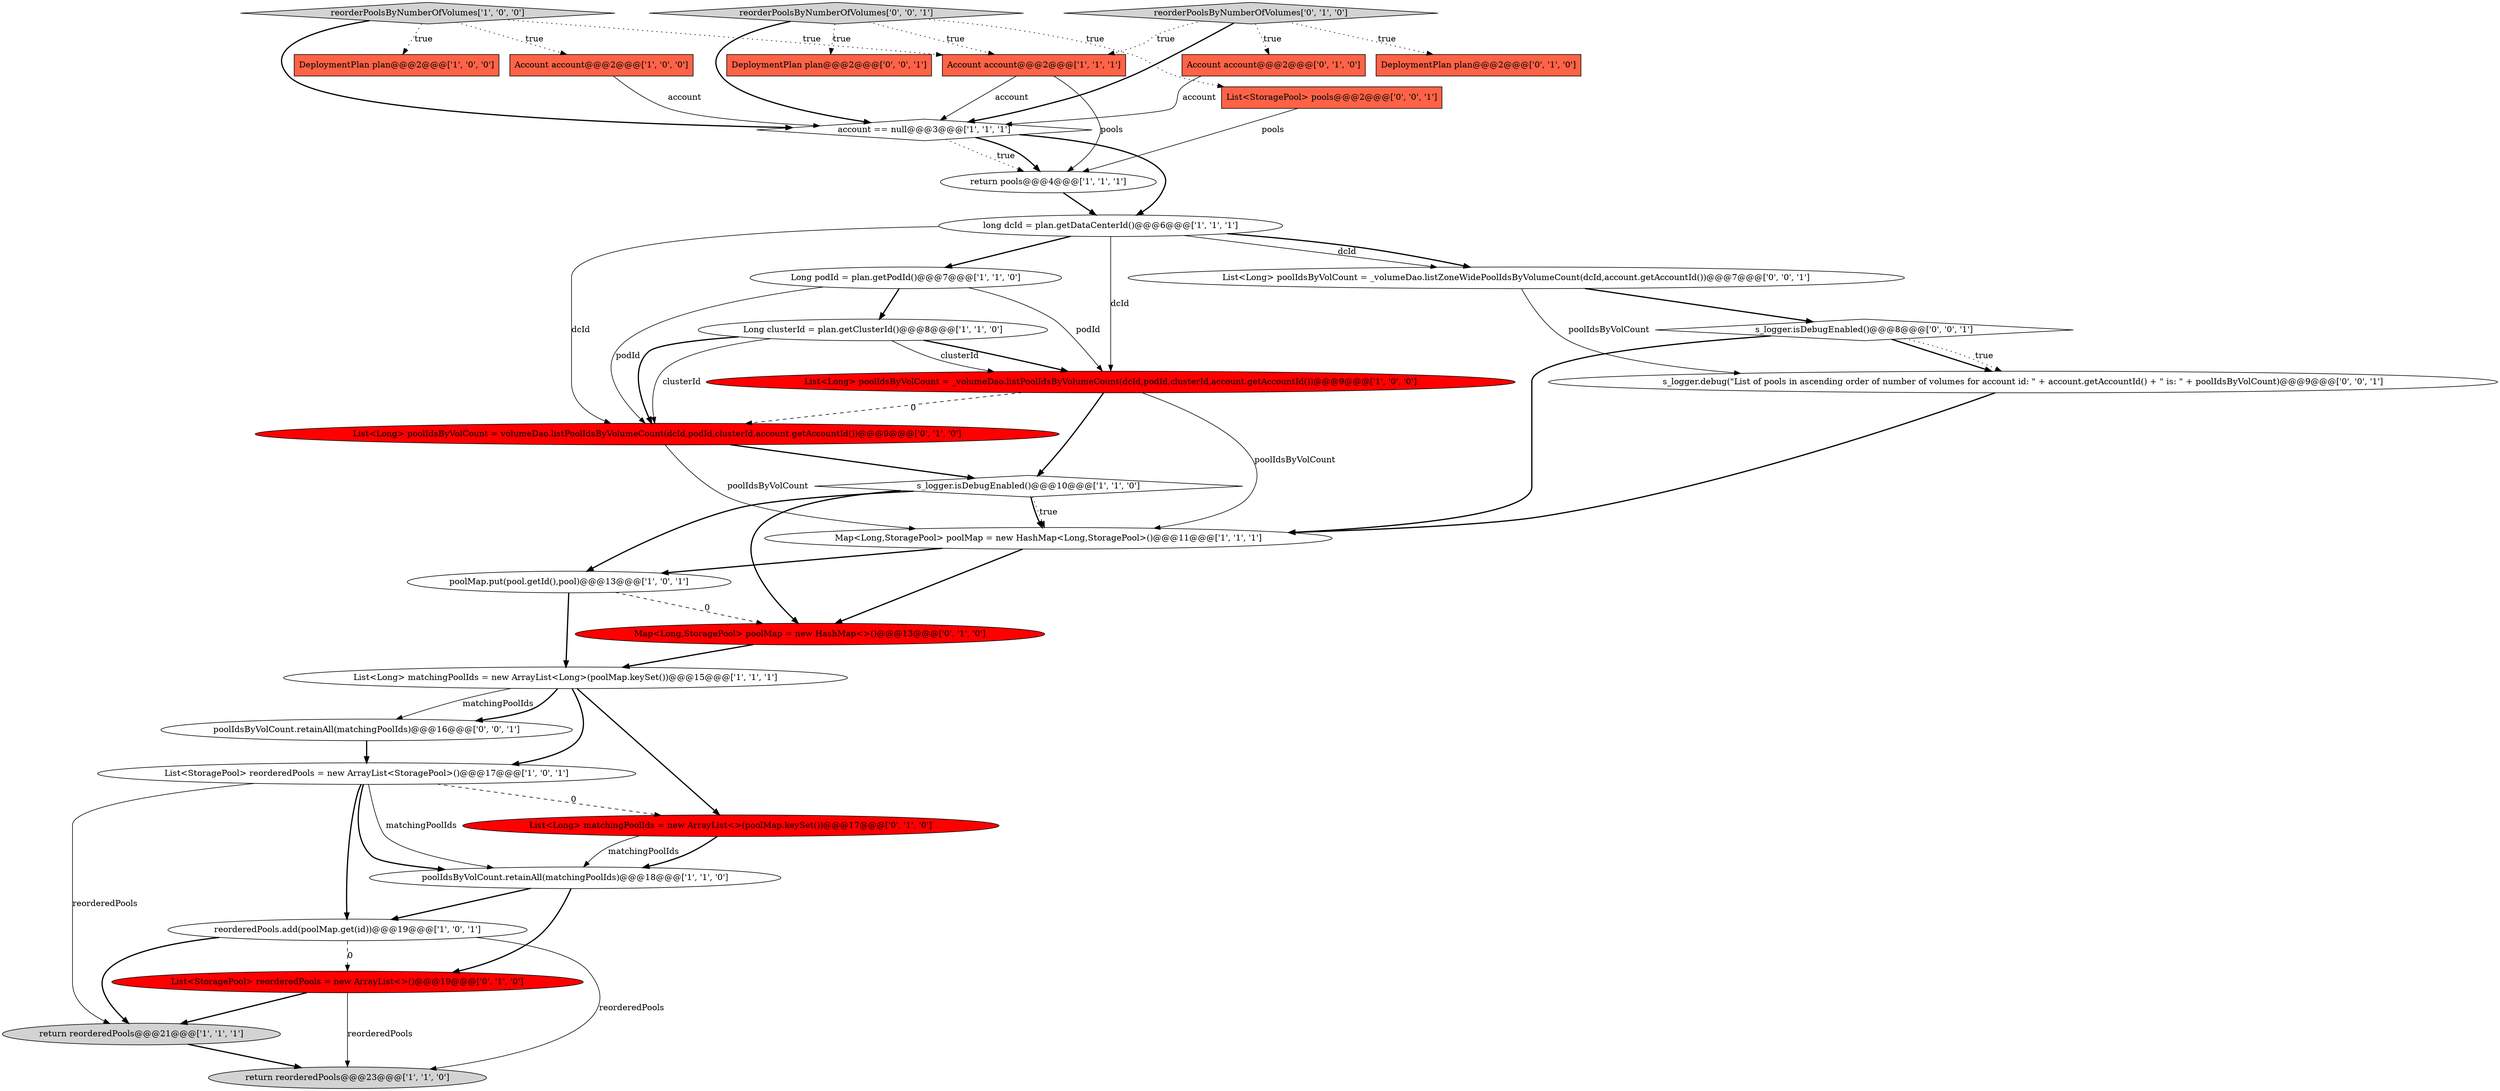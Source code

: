 digraph {
28 [style = filled, label = "List<StoragePool> pools@@@2@@@['0', '0', '1']", fillcolor = tomato, shape = box image = "AAA0AAABBB3BBB"];
17 [style = filled, label = "Account account@@@2@@@['1', '1', '1']", fillcolor = tomato, shape = box image = "AAA0AAABBB1BBB"];
6 [style = filled, label = "Long clusterId = plan.getClusterId()@@@8@@@['1', '1', '0']", fillcolor = white, shape = ellipse image = "AAA0AAABBB1BBB"];
10 [style = filled, label = "poolMap.put(pool.getId(),pool)@@@13@@@['1', '0', '1']", fillcolor = white, shape = ellipse image = "AAA0AAABBB1BBB"];
7 [style = filled, label = "return reorderedPools@@@21@@@['1', '1', '1']", fillcolor = lightgray, shape = ellipse image = "AAA0AAABBB1BBB"];
9 [style = filled, label = "Long podId = plan.getPodId()@@@7@@@['1', '1', '0']", fillcolor = white, shape = ellipse image = "AAA0AAABBB1BBB"];
8 [style = filled, label = "return reorderedPools@@@23@@@['1', '1', '0']", fillcolor = lightgray, shape = ellipse image = "AAA0AAABBB1BBB"];
4 [style = filled, label = "List<Long> matchingPoolIds = new ArrayList<Long>(poolMap.keySet())@@@15@@@['1', '1', '1']", fillcolor = white, shape = ellipse image = "AAA0AAABBB1BBB"];
23 [style = filled, label = "List<StoragePool> reorderedPools = new ArrayList<>()@@@19@@@['0', '1', '0']", fillcolor = red, shape = ellipse image = "AAA1AAABBB2BBB"];
24 [style = filled, label = "List<Long> matchingPoolIds = new ArrayList<>(poolMap.keySet())@@@17@@@['0', '1', '0']", fillcolor = red, shape = ellipse image = "AAA1AAABBB2BBB"];
13 [style = filled, label = "poolIdsByVolCount.retainAll(matchingPoolIds)@@@18@@@['1', '1', '0']", fillcolor = white, shape = ellipse image = "AAA0AAABBB1BBB"];
12 [style = filled, label = "List<Long> poolIdsByVolCount = _volumeDao.listPoolIdsByVolumeCount(dcId,podId,clusterId,account.getAccountId())@@@9@@@['1', '0', '0']", fillcolor = red, shape = ellipse image = "AAA1AAABBB1BBB"];
0 [style = filled, label = "List<StoragePool> reorderedPools = new ArrayList<StoragePool>()@@@17@@@['1', '0', '1']", fillcolor = white, shape = ellipse image = "AAA0AAABBB1BBB"];
5 [style = filled, label = "reorderedPools.add(poolMap.get(id))@@@19@@@['1', '0', '1']", fillcolor = white, shape = ellipse image = "AAA0AAABBB1BBB"];
11 [style = filled, label = "reorderPoolsByNumberOfVolumes['1', '0', '0']", fillcolor = lightgray, shape = diamond image = "AAA0AAABBB1BBB"];
18 [style = filled, label = "long dcId = plan.getDataCenterId()@@@6@@@['1', '1', '1']", fillcolor = white, shape = ellipse image = "AAA0AAABBB1BBB"];
26 [style = filled, label = "poolIdsByVolCount.retainAll(matchingPoolIds)@@@16@@@['0', '0', '1']", fillcolor = white, shape = ellipse image = "AAA0AAABBB3BBB"];
19 [style = filled, label = "reorderPoolsByNumberOfVolumes['0', '1', '0']", fillcolor = lightgray, shape = diamond image = "AAA0AAABBB2BBB"];
32 [style = filled, label = "List<Long> poolIdsByVolCount = _volumeDao.listZoneWidePoolIdsByVolumeCount(dcId,account.getAccountId())@@@7@@@['0', '0', '1']", fillcolor = white, shape = ellipse image = "AAA0AAABBB3BBB"];
14 [style = filled, label = "Map<Long,StoragePool> poolMap = new HashMap<Long,StoragePool>()@@@11@@@['1', '1', '1']", fillcolor = white, shape = ellipse image = "AAA0AAABBB1BBB"];
31 [style = filled, label = "s_logger.debug(\"List of pools in ascending order of number of volumes for account id: \" + account.getAccountId() + \" is: \" + poolIdsByVolCount)@@@9@@@['0', '0', '1']", fillcolor = white, shape = ellipse image = "AAA0AAABBB3BBB"];
22 [style = filled, label = "List<Long> poolIdsByVolCount = volumeDao.listPoolIdsByVolumeCount(dcId,podId,clusterId,account.getAccountId())@@@9@@@['0', '1', '0']", fillcolor = red, shape = ellipse image = "AAA1AAABBB2BBB"];
27 [style = filled, label = "DeploymentPlan plan@@@2@@@['0', '0', '1']", fillcolor = tomato, shape = box image = "AAA0AAABBB3BBB"];
15 [style = filled, label = "DeploymentPlan plan@@@2@@@['1', '0', '0']", fillcolor = tomato, shape = box image = "AAA0AAABBB1BBB"];
20 [style = filled, label = "Account account@@@2@@@['0', '1', '0']", fillcolor = tomato, shape = box image = "AAA0AAABBB2BBB"];
2 [style = filled, label = "return pools@@@4@@@['1', '1', '1']", fillcolor = white, shape = ellipse image = "AAA0AAABBB1BBB"];
16 [style = filled, label = "account == null@@@3@@@['1', '1', '1']", fillcolor = white, shape = diamond image = "AAA0AAABBB1BBB"];
3 [style = filled, label = "Account account@@@2@@@['1', '0', '0']", fillcolor = tomato, shape = box image = "AAA0AAABBB1BBB"];
30 [style = filled, label = "reorderPoolsByNumberOfVolumes['0', '0', '1']", fillcolor = lightgray, shape = diamond image = "AAA0AAABBB3BBB"];
1 [style = filled, label = "s_logger.isDebugEnabled()@@@10@@@['1', '1', '0']", fillcolor = white, shape = diamond image = "AAA0AAABBB1BBB"];
29 [style = filled, label = "s_logger.isDebugEnabled()@@@8@@@['0', '0', '1']", fillcolor = white, shape = diamond image = "AAA0AAABBB3BBB"];
25 [style = filled, label = "DeploymentPlan plan@@@2@@@['0', '1', '0']", fillcolor = tomato, shape = box image = "AAA0AAABBB2BBB"];
21 [style = filled, label = "Map<Long,StoragePool> poolMap = new HashMap<>()@@@13@@@['0', '1', '0']", fillcolor = red, shape = ellipse image = "AAA1AAABBB2BBB"];
31->14 [style = bold, label=""];
11->16 [style = bold, label=""];
22->14 [style = solid, label="poolIdsByVolCount"];
0->7 [style = solid, label="reorderedPools"];
19->25 [style = dotted, label="true"];
16->18 [style = bold, label=""];
28->2 [style = solid, label="pools"];
16->2 [style = dotted, label="true"];
4->24 [style = bold, label=""];
10->21 [style = dashed, label="0"];
0->13 [style = bold, label=""];
6->22 [style = bold, label=""];
19->17 [style = dotted, label="true"];
17->16 [style = solid, label="account"];
30->27 [style = dotted, label="true"];
19->20 [style = dotted, label="true"];
5->23 [style = dashed, label="0"];
23->8 [style = solid, label="reorderedPools"];
32->31 [style = solid, label="poolIdsByVolCount"];
29->31 [style = bold, label=""];
4->26 [style = solid, label="matchingPoolIds"];
11->17 [style = dotted, label="true"];
14->10 [style = bold, label=""];
4->26 [style = bold, label=""];
2->18 [style = bold, label=""];
24->13 [style = bold, label=""];
5->8 [style = solid, label="reorderedPools"];
1->14 [style = dotted, label="true"];
16->2 [style = bold, label=""];
9->12 [style = solid, label="podId"];
7->8 [style = bold, label=""];
12->1 [style = bold, label=""];
12->14 [style = solid, label="poolIdsByVolCount"];
18->32 [style = solid, label="dcId"];
9->6 [style = bold, label=""];
18->12 [style = solid, label="dcId"];
4->0 [style = bold, label=""];
19->16 [style = bold, label=""];
32->29 [style = bold, label=""];
0->13 [style = solid, label="matchingPoolIds"];
26->0 [style = bold, label=""];
6->12 [style = solid, label="clusterId"];
18->22 [style = solid, label="dcId"];
1->21 [style = bold, label=""];
9->22 [style = solid, label="podId"];
12->22 [style = dashed, label="0"];
6->22 [style = solid, label="clusterId"];
18->9 [style = bold, label=""];
13->23 [style = bold, label=""];
10->4 [style = bold, label=""];
13->5 [style = bold, label=""];
20->16 [style = solid, label="account"];
18->32 [style = bold, label=""];
5->7 [style = bold, label=""];
29->14 [style = bold, label=""];
0->24 [style = dashed, label="0"];
1->14 [style = bold, label=""];
23->7 [style = bold, label=""];
30->17 [style = dotted, label="true"];
22->1 [style = bold, label=""];
14->21 [style = bold, label=""];
11->15 [style = dotted, label="true"];
17->2 [style = solid, label="pools"];
11->3 [style = dotted, label="true"];
30->28 [style = dotted, label="true"];
1->10 [style = bold, label=""];
30->16 [style = bold, label=""];
6->12 [style = bold, label=""];
0->5 [style = bold, label=""];
3->16 [style = solid, label="account"];
21->4 [style = bold, label=""];
29->31 [style = dotted, label="true"];
24->13 [style = solid, label="matchingPoolIds"];
}
